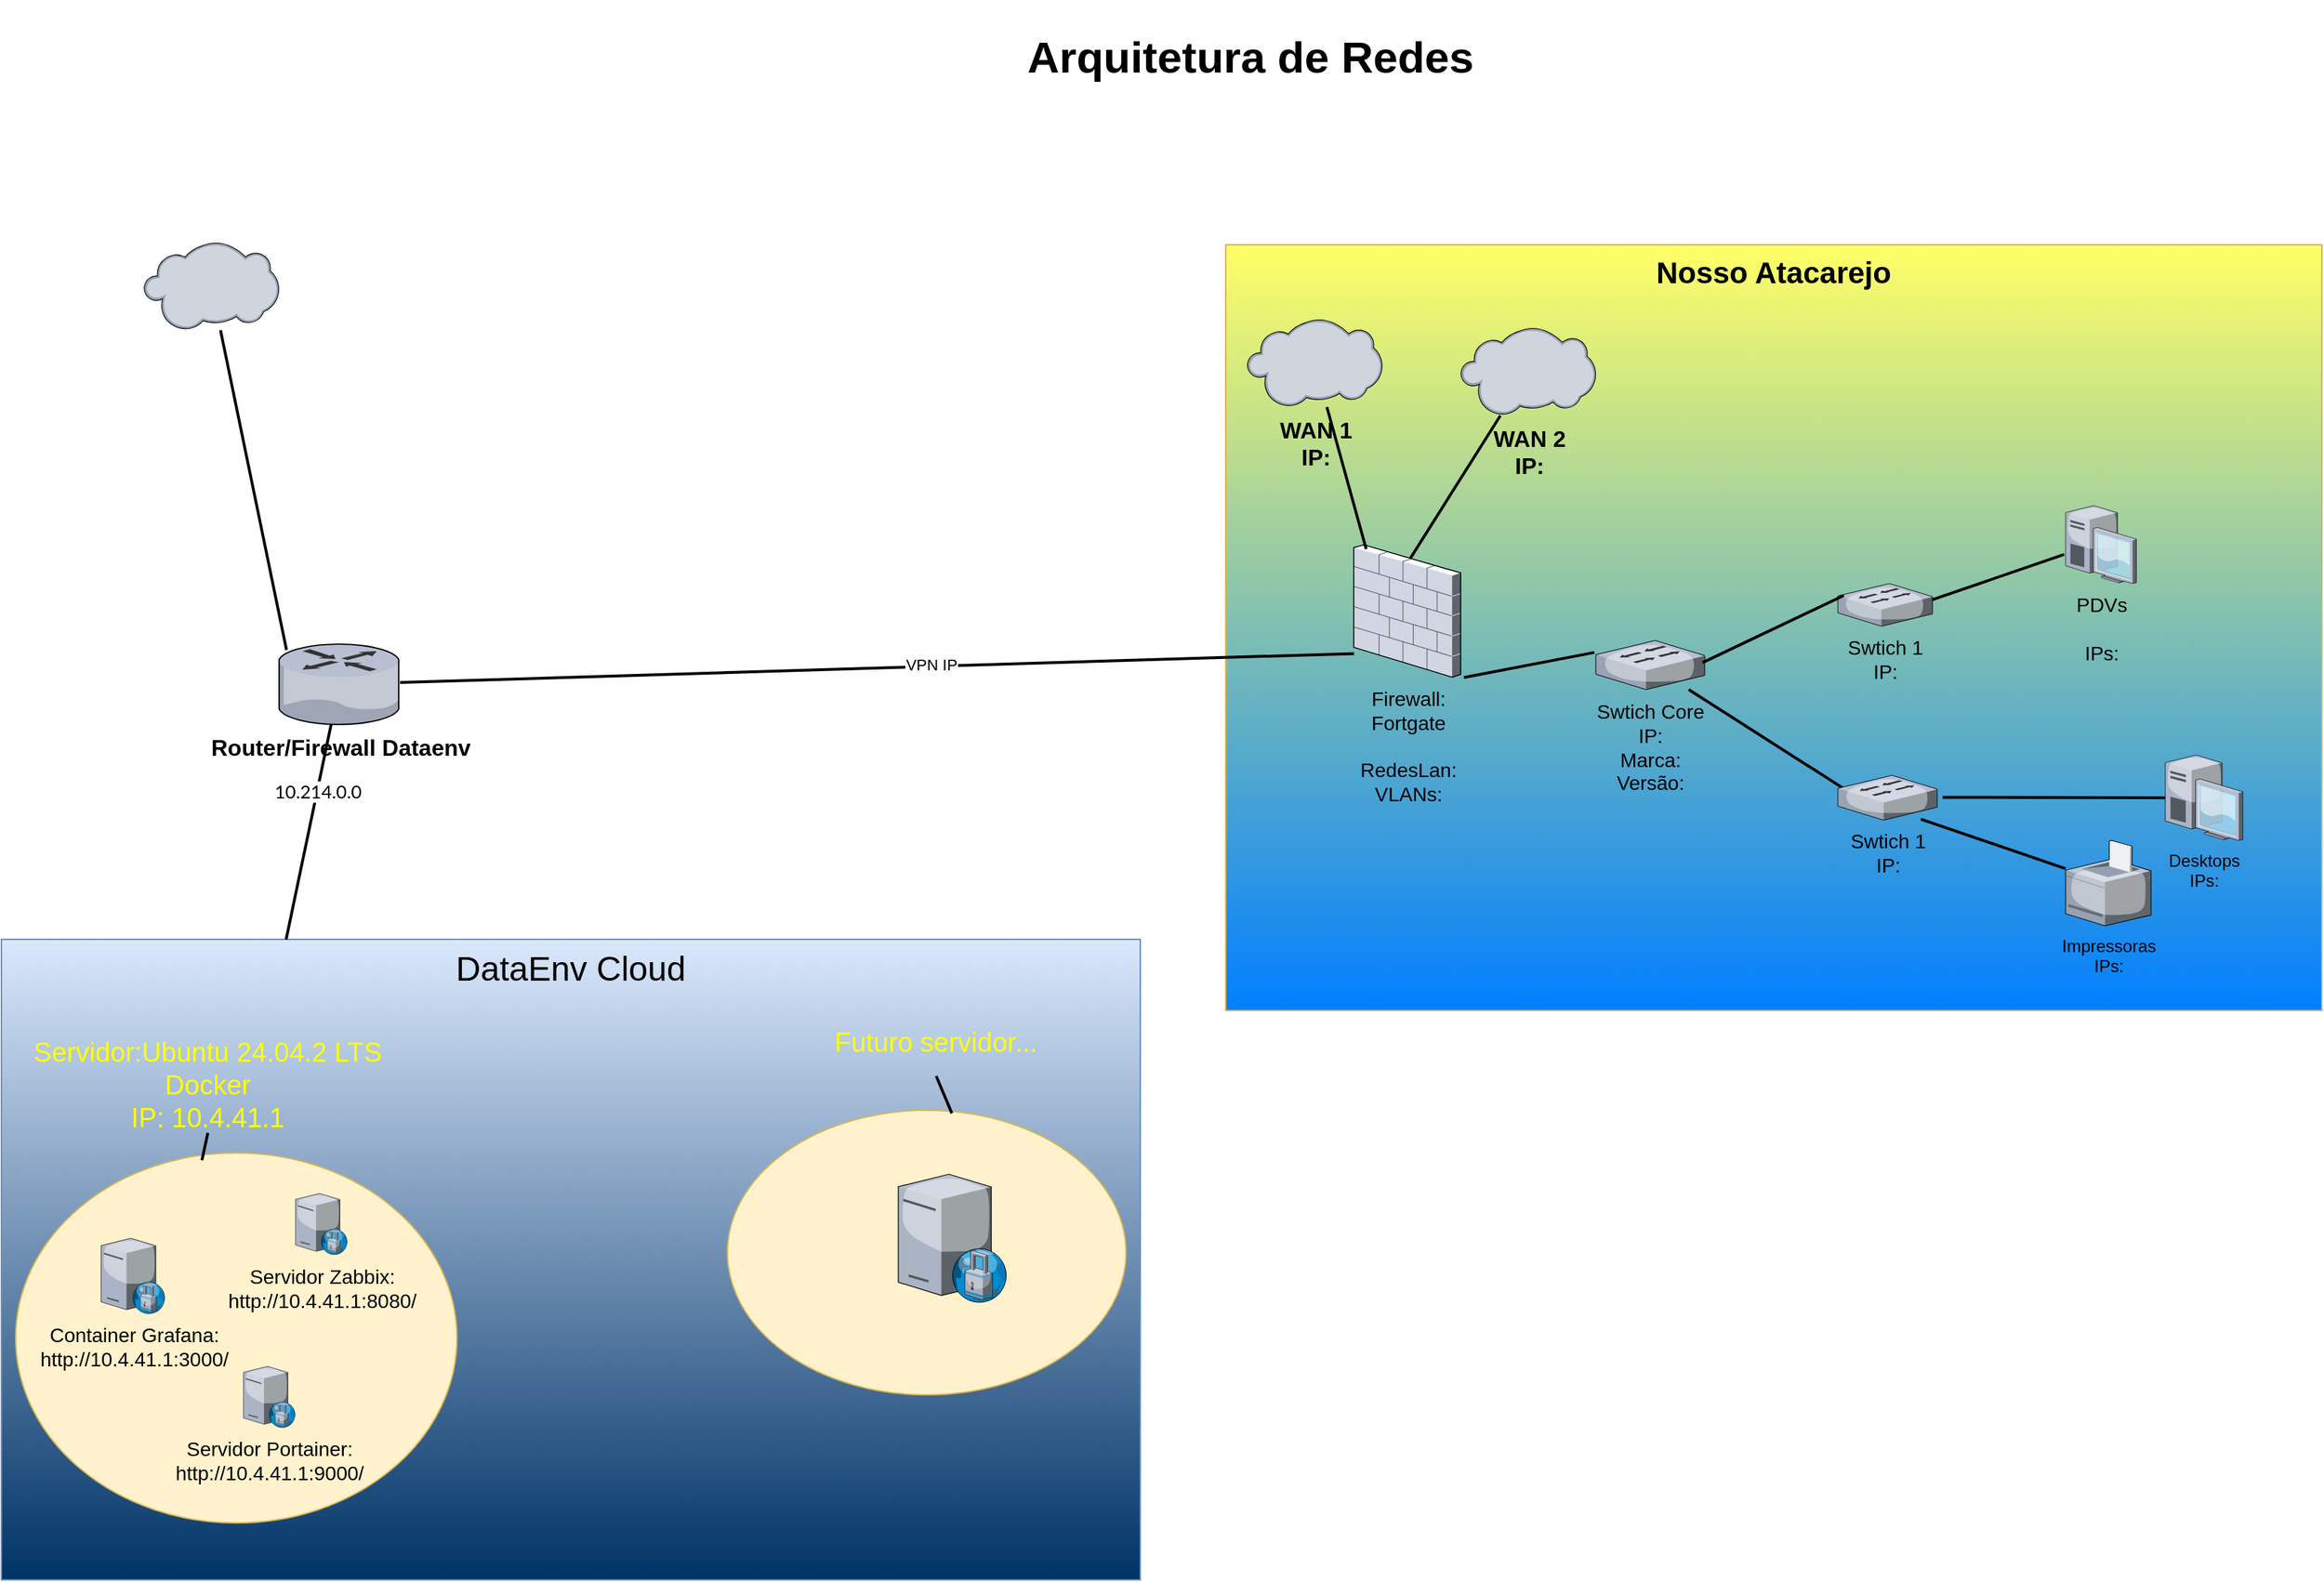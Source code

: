 <mxfile version="26.1.3">
  <diagram name="Page-1" id="e3a06f82-3646-2815-327d-82caf3d4e204">
    <mxGraphModel dx="2852" dy="1578" grid="1" gridSize="10" guides="1" tooltips="1" connect="1" arrows="1" fold="1" page="1" pageScale="1.5" pageWidth="1169" pageHeight="826" background="none" math="0" shadow="0">
      <root>
        <mxCell id="0" style=";html=1;" />
        <mxCell id="1" style=";html=1;" parent="0" />
        <mxCell id="6a7d8f32e03d9370-60" value="&lt;font style=&quot;font-size: 24px;&quot;&gt;DataEnv Cloud&lt;/font&gt;" style="whiteSpace=wrap;html=1;fillColor=#dae8fc;fontSize=14;strokeColor=#6c8ebf;verticalAlign=top;gradientColor=#003366;" parent="1" vertex="1">
          <mxGeometry y="660" width="800" height="450" as="geometry" />
        </mxCell>
        <mxCell id="eO3I2PJSA5BFwuN0Dlqp-1" value="" style="ellipse;whiteSpace=wrap;html=1;fillColor=#fff2cc;strokeColor=#d6b656;" vertex="1" parent="1">
          <mxGeometry x="10" y="810" width="310" height="260" as="geometry" />
        </mxCell>
        <mxCell id="6a7d8f32e03d9370-61" value="&lt;font style=&quot;font-size: 21px;&quot;&gt;&lt;b&gt;Nosso Atacarejo&lt;/b&gt;&lt;/font&gt;" style="whiteSpace=wrap;html=1;fillColor=#FFFF66;fontSize=14;strokeColor=#d6b656;verticalAlign=top;gradientColor=#007FFF;" parent="1" vertex="1">
          <mxGeometry x="860" y="172" width="770" height="538" as="geometry" />
        </mxCell>
        <mxCell id="6a7d8f32e03d9370-52" style="edgeStyle=none;rounded=0;html=1;startSize=10;endSize=10;jettySize=auto;orthogonalLoop=1;fontSize=14;endArrow=none;endFill=0;strokeWidth=2;entryX=0.002;entryY=0.822;entryDx=0;entryDy=0;entryPerimeter=0;" parent="1" source="6a7d8f32e03d9370-13" target="eO3I2PJSA5BFwuN0Dlqp-6" edge="1">
          <mxGeometry relative="1" as="geometry" />
        </mxCell>
        <mxCell id="eO3I2PJSA5BFwuN0Dlqp-28" value="VPN IP" style="edgeLabel;html=1;align=center;verticalAlign=middle;resizable=0;points=[];" vertex="1" connectable="0" parent="6a7d8f32e03d9370-52">
          <mxGeometry x="0.113" y="1" relative="1" as="geometry">
            <mxPoint as="offset" />
          </mxGeometry>
        </mxCell>
        <mxCell id="6a7d8f32e03d9370-56" style="edgeStyle=none;rounded=0;html=1;startSize=10;endSize=10;jettySize=auto;orthogonalLoop=1;fontSize=14;endArrow=none;endFill=0;strokeWidth=2;entryX=0.25;entryY=0;entryDx=0;entryDy=0;" parent="1" source="6a7d8f32e03d9370-13" target="6a7d8f32e03d9370-60" edge="1">
          <mxGeometry relative="1" as="geometry" />
        </mxCell>
        <mxCell id="eO3I2PJSA5BFwuN0Dlqp-20" value="&lt;span style=&quot;font-family: lato; font-size: 12.8px; text-align: start; text-wrap-mode: wrap;&quot;&gt;10.214.0.0&lt;/span&gt;" style="edgeLabel;html=1;align=center;verticalAlign=middle;resizable=0;points=[];" vertex="1" connectable="0" parent="6a7d8f32e03d9370-56">
          <mxGeometry x="-0.378" relative="1" as="geometry">
            <mxPoint as="offset" />
          </mxGeometry>
        </mxCell>
        <mxCell id="6a7d8f32e03d9370-13" value="&lt;font style=&quot;font-size: 16px;&quot;&gt;&lt;b&gt;Router/Firewall Dataenv&lt;/b&gt;&lt;/font&gt;" style="verticalLabelPosition=bottom;aspect=fixed;html=1;verticalAlign=top;strokeColor=none;shape=mxgraph.citrix.router;fillColor=#66B2FF;gradientColor=#0066CC;fontSize=14;" parent="1" vertex="1">
          <mxGeometry x="195" y="452.59" width="85" height="56.41" as="geometry" />
        </mxCell>
        <mxCell id="6a7d8f32e03d9370-25" value="Servidor Zabbix:&lt;br&gt;http://10.4.41.1:8080/" style="verticalLabelPosition=bottom;aspect=fixed;html=1;verticalAlign=top;strokeColor=none;shape=mxgraph.citrix.proxy_server;fillColor=#66B2FF;gradientColor=#0066CC;fontSize=14;" parent="1" vertex="1">
          <mxGeometry x="206.55" y="838.5" width="36.55" height="43" as="geometry" />
        </mxCell>
        <mxCell id="6a7d8f32e03d9370-55" style="edgeStyle=none;rounded=0;html=1;startSize=10;endSize=10;jettySize=auto;orthogonalLoop=1;fontSize=14;endArrow=none;endFill=0;strokeWidth=2;entryX=0.048;entryY=0.279;entryDx=0;entryDy=0;entryPerimeter=0;" parent="1" source="6a7d8f32e03d9370-26" target="eO3I2PJSA5BFwuN0Dlqp-8" edge="1">
          <mxGeometry relative="1" as="geometry">
            <mxPoint x="1290" y="580" as="targetPoint" />
          </mxGeometry>
        </mxCell>
        <mxCell id="6a7d8f32e03d9370-26" value="Swtich Core&lt;br&gt;IP:&lt;br&gt;Marca:&lt;br&gt;Versão:" style="verticalLabelPosition=bottom;aspect=fixed;html=1;verticalAlign=top;strokeColor=none;shape=mxgraph.citrix.switch;fillColor=#66B2FF;gradientColor=#0066CC;fontSize=14;" parent="1" vertex="1">
          <mxGeometry x="1120" y="450" width="76.48" height="34.5" as="geometry" />
        </mxCell>
        <mxCell id="eO3I2PJSA5BFwuN0Dlqp-2" value="Container Grafana:&lt;br&gt;http://10.4.41.1:3000/" style="verticalLabelPosition=bottom;aspect=fixed;html=1;verticalAlign=top;strokeColor=none;shape=mxgraph.citrix.proxy_server;fillColor=#66B2FF;gradientColor=#0066CC;fontSize=14;" vertex="1" parent="1">
          <mxGeometry x="70" y="870" width="45.05" height="53" as="geometry" />
        </mxCell>
        <mxCell id="eO3I2PJSA5BFwuN0Dlqp-4" value="&lt;font style=&quot;font-size: 19px; color: rgb(255, 255, 0);&quot;&gt;Servidor:Ubuntu 24.04.2 LTS Docker &lt;br&gt;IP: 10.4.41.1&lt;/font&gt;" style="text;html=1;align=center;verticalAlign=middle;whiteSpace=wrap;rounded=0;" vertex="1" parent="1">
          <mxGeometry x="20" y="730" width="250" height="66" as="geometry" />
        </mxCell>
        <mxCell id="eO3I2PJSA5BFwuN0Dlqp-6" value="Firewall:&lt;br&gt;Fortgate&lt;br&gt;&lt;br&gt;RedesLan:&lt;br&gt;VLANs:" style="verticalLabelPosition=bottom;aspect=fixed;html=1;verticalAlign=top;strokeColor=none;shape=mxgraph.citrix.firewall;fillColor=#66B2FF;gradientColor=#0066CC;fontSize=14;" vertex="1" parent="1">
          <mxGeometry x="950" y="382.75" width="75" height="93" as="geometry" />
        </mxCell>
        <mxCell id="eO3I2PJSA5BFwuN0Dlqp-7" style="edgeStyle=none;rounded=0;html=1;startSize=10;endSize=10;jettySize=auto;orthogonalLoop=1;fontSize=14;endArrow=none;endFill=0;strokeWidth=2;entryX=-0.014;entryY=0.244;entryDx=0;entryDy=0;entryPerimeter=0;exitX=1.031;exitY=1.003;exitDx=0;exitDy=0;exitPerimeter=0;" edge="1" parent="1" source="eO3I2PJSA5BFwuN0Dlqp-6" target="6a7d8f32e03d9370-26">
          <mxGeometry relative="1" as="geometry">
            <mxPoint x="1120.5" y="623" as="sourcePoint" />
            <mxPoint x="1231.5" y="595" as="targetPoint" />
          </mxGeometry>
        </mxCell>
        <mxCell id="eO3I2PJSA5BFwuN0Dlqp-8" value="Swtich 1&lt;br&gt;IP:" style="verticalLabelPosition=bottom;aspect=fixed;html=1;verticalAlign=top;strokeColor=none;shape=mxgraph.citrix.switch;fillColor=#66B2FF;gradientColor=#0066CC;fontSize=14;" vertex="1" parent="1">
          <mxGeometry x="1290" y="544.75" width="69.83" height="31.5" as="geometry" />
        </mxCell>
        <mxCell id="eO3I2PJSA5BFwuN0Dlqp-9" value="Swtich 1&lt;br&gt;IP:" style="verticalLabelPosition=bottom;aspect=fixed;html=1;verticalAlign=top;strokeColor=none;shape=mxgraph.citrix.switch;fillColor=#66B2FF;gradientColor=#0066CC;fontSize=14;" vertex="1" parent="1">
          <mxGeometry x="1290" y="410" width="66.5" height="30" as="geometry" />
        </mxCell>
        <mxCell id="eO3I2PJSA5BFwuN0Dlqp-10" style="edgeStyle=none;rounded=0;html=1;startSize=10;endSize=10;jettySize=auto;orthogonalLoop=1;fontSize=14;endArrow=none;endFill=0;strokeWidth=2;entryX=0.064;entryY=0.279;entryDx=0;entryDy=0;entryPerimeter=0;exitX=0.98;exitY=0.451;exitDx=0;exitDy=0;exitPerimeter=0;" edge="1" parent="1" source="6a7d8f32e03d9370-26" target="eO3I2PJSA5BFwuN0Dlqp-9">
          <mxGeometry relative="1" as="geometry">
            <mxPoint x="1242" y="491" as="sourcePoint" />
            <mxPoint x="1313" y="547" as="targetPoint" />
          </mxGeometry>
        </mxCell>
        <mxCell id="eO3I2PJSA5BFwuN0Dlqp-12" value="PDVs&lt;br&gt;&lt;br&gt;IPs:" style="verticalLabelPosition=bottom;aspect=fixed;html=1;verticalAlign=top;strokeColor=none;shape=mxgraph.citrix.desktop;fillColor=#66B2FF;gradientColor=#0066CC;fontSize=14;" vertex="1" parent="1">
          <mxGeometry x="1450" y="355.25" width="49.73" height="54.75" as="geometry" />
        </mxCell>
        <mxCell id="eO3I2PJSA5BFwuN0Dlqp-13" style="edgeStyle=none;rounded=0;html=1;startSize=10;endSize=10;jettySize=auto;orthogonalLoop=1;fontSize=14;endArrow=none;endFill=0;strokeWidth=2;exitX=0.995;exitY=0.382;exitDx=0;exitDy=0;exitPerimeter=0;entryX=-0.021;entryY=0.626;entryDx=0;entryDy=0;entryPerimeter=0;" edge="1" parent="1" source="eO3I2PJSA5BFwuN0Dlqp-9" target="eO3I2PJSA5BFwuN0Dlqp-12">
          <mxGeometry relative="1" as="geometry">
            <mxPoint x="1364" y="452.25" as="sourcePoint" />
            <mxPoint x="1550" y="449.25" as="targetPoint" />
          </mxGeometry>
        </mxCell>
        <mxCell id="eO3I2PJSA5BFwuN0Dlqp-14" value="&lt;font style=&quot;font-size: 16px;&quot;&gt;&lt;b&gt;WAN 1&lt;br&gt;IP:&lt;/b&gt;&lt;/font&gt;" style="verticalLabelPosition=bottom;sketch=0;aspect=fixed;html=1;verticalAlign=top;strokeColor=none;align=center;outlineConnect=0;shape=mxgraph.citrix.cloud;" vertex="1" parent="1">
          <mxGeometry x="875" y="224" width="95" height="62" as="geometry" />
        </mxCell>
        <mxCell id="eO3I2PJSA5BFwuN0Dlqp-15" style="edgeStyle=none;rounded=0;html=1;startSize=10;endSize=10;jettySize=auto;orthogonalLoop=1;fontSize=14;endArrow=none;endFill=0;strokeWidth=2;exitX=0.116;exitY=0.033;exitDx=0;exitDy=0;exitPerimeter=0;" edge="1" parent="1" source="eO3I2PJSA5BFwuN0Dlqp-6" target="eO3I2PJSA5BFwuN0Dlqp-14">
          <mxGeometry relative="1" as="geometry">
            <mxPoint x="1097" y="492" as="sourcePoint" />
            <mxPoint x="1144" y="520" as="targetPoint" />
          </mxGeometry>
        </mxCell>
        <mxCell id="eO3I2PJSA5BFwuN0Dlqp-18" value="&lt;font style=&quot;font-size: 16px;&quot;&gt;&lt;b&gt;WAN 2&lt;br&gt;IP:&lt;/b&gt;&lt;/font&gt;" style="verticalLabelPosition=bottom;sketch=0;aspect=fixed;html=1;verticalAlign=top;strokeColor=none;align=center;outlineConnect=0;shape=mxgraph.citrix.cloud;" vertex="1" parent="1">
          <mxGeometry x="1025" y="230" width="95" height="62" as="geometry" />
        </mxCell>
        <mxCell id="eO3I2PJSA5BFwuN0Dlqp-19" style="edgeStyle=none;rounded=0;html=1;startSize=10;endSize=10;jettySize=auto;orthogonalLoop=1;fontSize=14;endArrow=none;endFill=0;strokeWidth=2;exitX=0.528;exitY=0.104;exitDx=0;exitDy=0;exitPerimeter=0;" edge="1" parent="1" target="eO3I2PJSA5BFwuN0Dlqp-18" source="eO3I2PJSA5BFwuN0Dlqp-6">
          <mxGeometry relative="1" as="geometry">
            <mxPoint x="1134" y="392" as="sourcePoint" />
            <mxPoint x="1259" y="520" as="targetPoint" />
          </mxGeometry>
        </mxCell>
        <mxCell id="eO3I2PJSA5BFwuN0Dlqp-23" value="&lt;h2&gt;&lt;font style=&quot;font-size: 31px;&quot;&gt;Arquitetura de Redes&lt;/font&gt;&lt;/h2&gt;" style="text;html=1;align=center;verticalAlign=middle;resizable=0;points=[];autosize=1;strokeColor=none;fillColor=none;" vertex="1" parent="1">
          <mxGeometry x="707" width="340" height="80" as="geometry" />
        </mxCell>
        <mxCell id="eO3I2PJSA5BFwuN0Dlqp-24" value="Impressoras&lt;br&gt;IPs:" style="verticalLabelPosition=bottom;sketch=0;aspect=fixed;html=1;verticalAlign=top;strokeColor=none;align=center;outlineConnect=0;shape=mxgraph.citrix.printer;" vertex="1" parent="1">
          <mxGeometry x="1450" y="590.5" width="60" height="60" as="geometry" />
        </mxCell>
        <mxCell id="eO3I2PJSA5BFwuN0Dlqp-25" value="Desktops&lt;br&gt;IPs:" style="verticalLabelPosition=bottom;sketch=0;aspect=fixed;html=1;verticalAlign=top;strokeColor=none;align=center;outlineConnect=0;shape=mxgraph.citrix.desktop;" vertex="1" parent="1">
          <mxGeometry x="1520" y="530.5" width="54.49" height="60" as="geometry" />
        </mxCell>
        <mxCell id="eO3I2PJSA5BFwuN0Dlqp-26" style="edgeStyle=none;rounded=0;html=1;startSize=10;endSize=10;jettySize=auto;orthogonalLoop=1;fontSize=14;endArrow=none;endFill=0;strokeWidth=2;exitX=1.055;exitY=0.491;exitDx=0;exitDy=0;exitPerimeter=0;" edge="1" parent="1" source="eO3I2PJSA5BFwuN0Dlqp-8" target="eO3I2PJSA5BFwuN0Dlqp-25">
          <mxGeometry relative="1" as="geometry">
            <mxPoint x="1376" y="467" as="sourcePoint" />
            <mxPoint x="1489" y="465" as="targetPoint" />
          </mxGeometry>
        </mxCell>
        <mxCell id="eO3I2PJSA5BFwuN0Dlqp-27" style="edgeStyle=none;rounded=0;html=1;startSize=10;endSize=10;jettySize=auto;orthogonalLoop=1;fontSize=14;endArrow=none;endFill=0;strokeWidth=2;entryX=0.835;entryY=0.979;entryDx=0;entryDy=0;entryPerimeter=0;" edge="1" parent="1" source="eO3I2PJSA5BFwuN0Dlqp-24" target="eO3I2PJSA5BFwuN0Dlqp-8">
          <mxGeometry relative="1" as="geometry">
            <mxPoint x="1386" y="477" as="sourcePoint" />
            <mxPoint x="1499" y="475" as="targetPoint" />
          </mxGeometry>
        </mxCell>
        <mxCell id="eO3I2PJSA5BFwuN0Dlqp-29" value="" style="verticalLabelPosition=bottom;sketch=0;aspect=fixed;html=1;verticalAlign=top;strokeColor=none;align=center;outlineConnect=0;shape=mxgraph.citrix.cloud;" vertex="1" parent="1">
          <mxGeometry x="100" y="170" width="95" height="62" as="geometry" />
        </mxCell>
        <mxCell id="eO3I2PJSA5BFwuN0Dlqp-30" style="edgeStyle=none;rounded=0;html=1;startSize=10;endSize=10;jettySize=auto;orthogonalLoop=1;fontSize=14;endArrow=none;endFill=0;strokeWidth=2;exitX=0.062;exitY=0.073;exitDx=0;exitDy=0;exitPerimeter=0;" edge="1" parent="1" source="6a7d8f32e03d9370-13" target="eO3I2PJSA5BFwuN0Dlqp-29">
          <mxGeometry relative="1" as="geometry">
            <mxPoint x="290" y="319.13" as="sourcePoint" />
            <mxPoint x="372" y="227.13" as="targetPoint" />
          </mxGeometry>
        </mxCell>
        <mxCell id="eO3I2PJSA5BFwuN0Dlqp-31" style="edgeStyle=none;rounded=0;html=1;startSize=10;endSize=10;jettySize=auto;orthogonalLoop=1;fontSize=14;endArrow=none;endFill=0;strokeWidth=2;entryX=0.5;entryY=1;entryDx=0;entryDy=0;exitX=0.422;exitY=0.02;exitDx=0;exitDy=0;exitPerimeter=0;" edge="1" parent="1" source="eO3I2PJSA5BFwuN0Dlqp-1" target="eO3I2PJSA5BFwuN0Dlqp-4">
          <mxGeometry relative="1" as="geometry">
            <mxPoint x="86.78" y="925" as="sourcePoint" />
            <mxPoint x="66.78" y="1036" as="targetPoint" />
          </mxGeometry>
        </mxCell>
        <mxCell id="eO3I2PJSA5BFwuN0Dlqp-33" value="Servidor Portainer:&lt;br&gt;http://10.4.41.1:9000/" style="verticalLabelPosition=bottom;aspect=fixed;html=1;verticalAlign=top;strokeColor=none;shape=mxgraph.citrix.proxy_server;fillColor=#66B2FF;gradientColor=#0066CC;fontSize=14;" vertex="1" parent="1">
          <mxGeometry x="170" y="960" width="36.55" height="43" as="geometry" />
        </mxCell>
        <mxCell id="eO3I2PJSA5BFwuN0Dlqp-35" value="" style="ellipse;whiteSpace=wrap;html=1;fillColor=#fff2cc;strokeColor=#d6b656;" vertex="1" parent="1">
          <mxGeometry x="510" y="780" width="280" height="200" as="geometry" />
        </mxCell>
        <mxCell id="eO3I2PJSA5BFwuN0Dlqp-37" value="" style="verticalLabelPosition=bottom;aspect=fixed;html=1;verticalAlign=top;strokeColor=none;shape=mxgraph.citrix.proxy_server;fillColor=#66B2FF;gradientColor=#0066CC;fontSize=14;" vertex="1" parent="1">
          <mxGeometry x="630" y="825" width="76.5" height="90" as="geometry" />
        </mxCell>
        <mxCell id="eO3I2PJSA5BFwuN0Dlqp-38" value="&lt;font color=&quot;#ffff00&quot;&gt;&lt;span style=&quot;font-size: 19px;&quot;&gt;Futuro servidor...&lt;/span&gt;&lt;/font&gt;" style="text;html=1;align=center;verticalAlign=middle;whiteSpace=wrap;rounded=0;" vertex="1" parent="1">
          <mxGeometry x="533.25" y="710" width="246.75" height="46" as="geometry" />
        </mxCell>
        <mxCell id="eO3I2PJSA5BFwuN0Dlqp-39" style="edgeStyle=none;rounded=0;html=1;startSize=10;endSize=10;jettySize=auto;orthogonalLoop=1;fontSize=14;endArrow=none;endFill=0;strokeWidth=2;entryX=0.5;entryY=1;entryDx=0;entryDy=0;exitX=0.563;exitY=0.011;exitDx=0;exitDy=0;exitPerimeter=0;" edge="1" parent="1" source="eO3I2PJSA5BFwuN0Dlqp-35" target="eO3I2PJSA5BFwuN0Dlqp-38">
          <mxGeometry relative="1" as="geometry">
            <mxPoint x="556.78" y="895" as="sourcePoint" />
            <mxPoint x="536.78" y="1006" as="targetPoint" />
          </mxGeometry>
        </mxCell>
      </root>
    </mxGraphModel>
  </diagram>
</mxfile>
